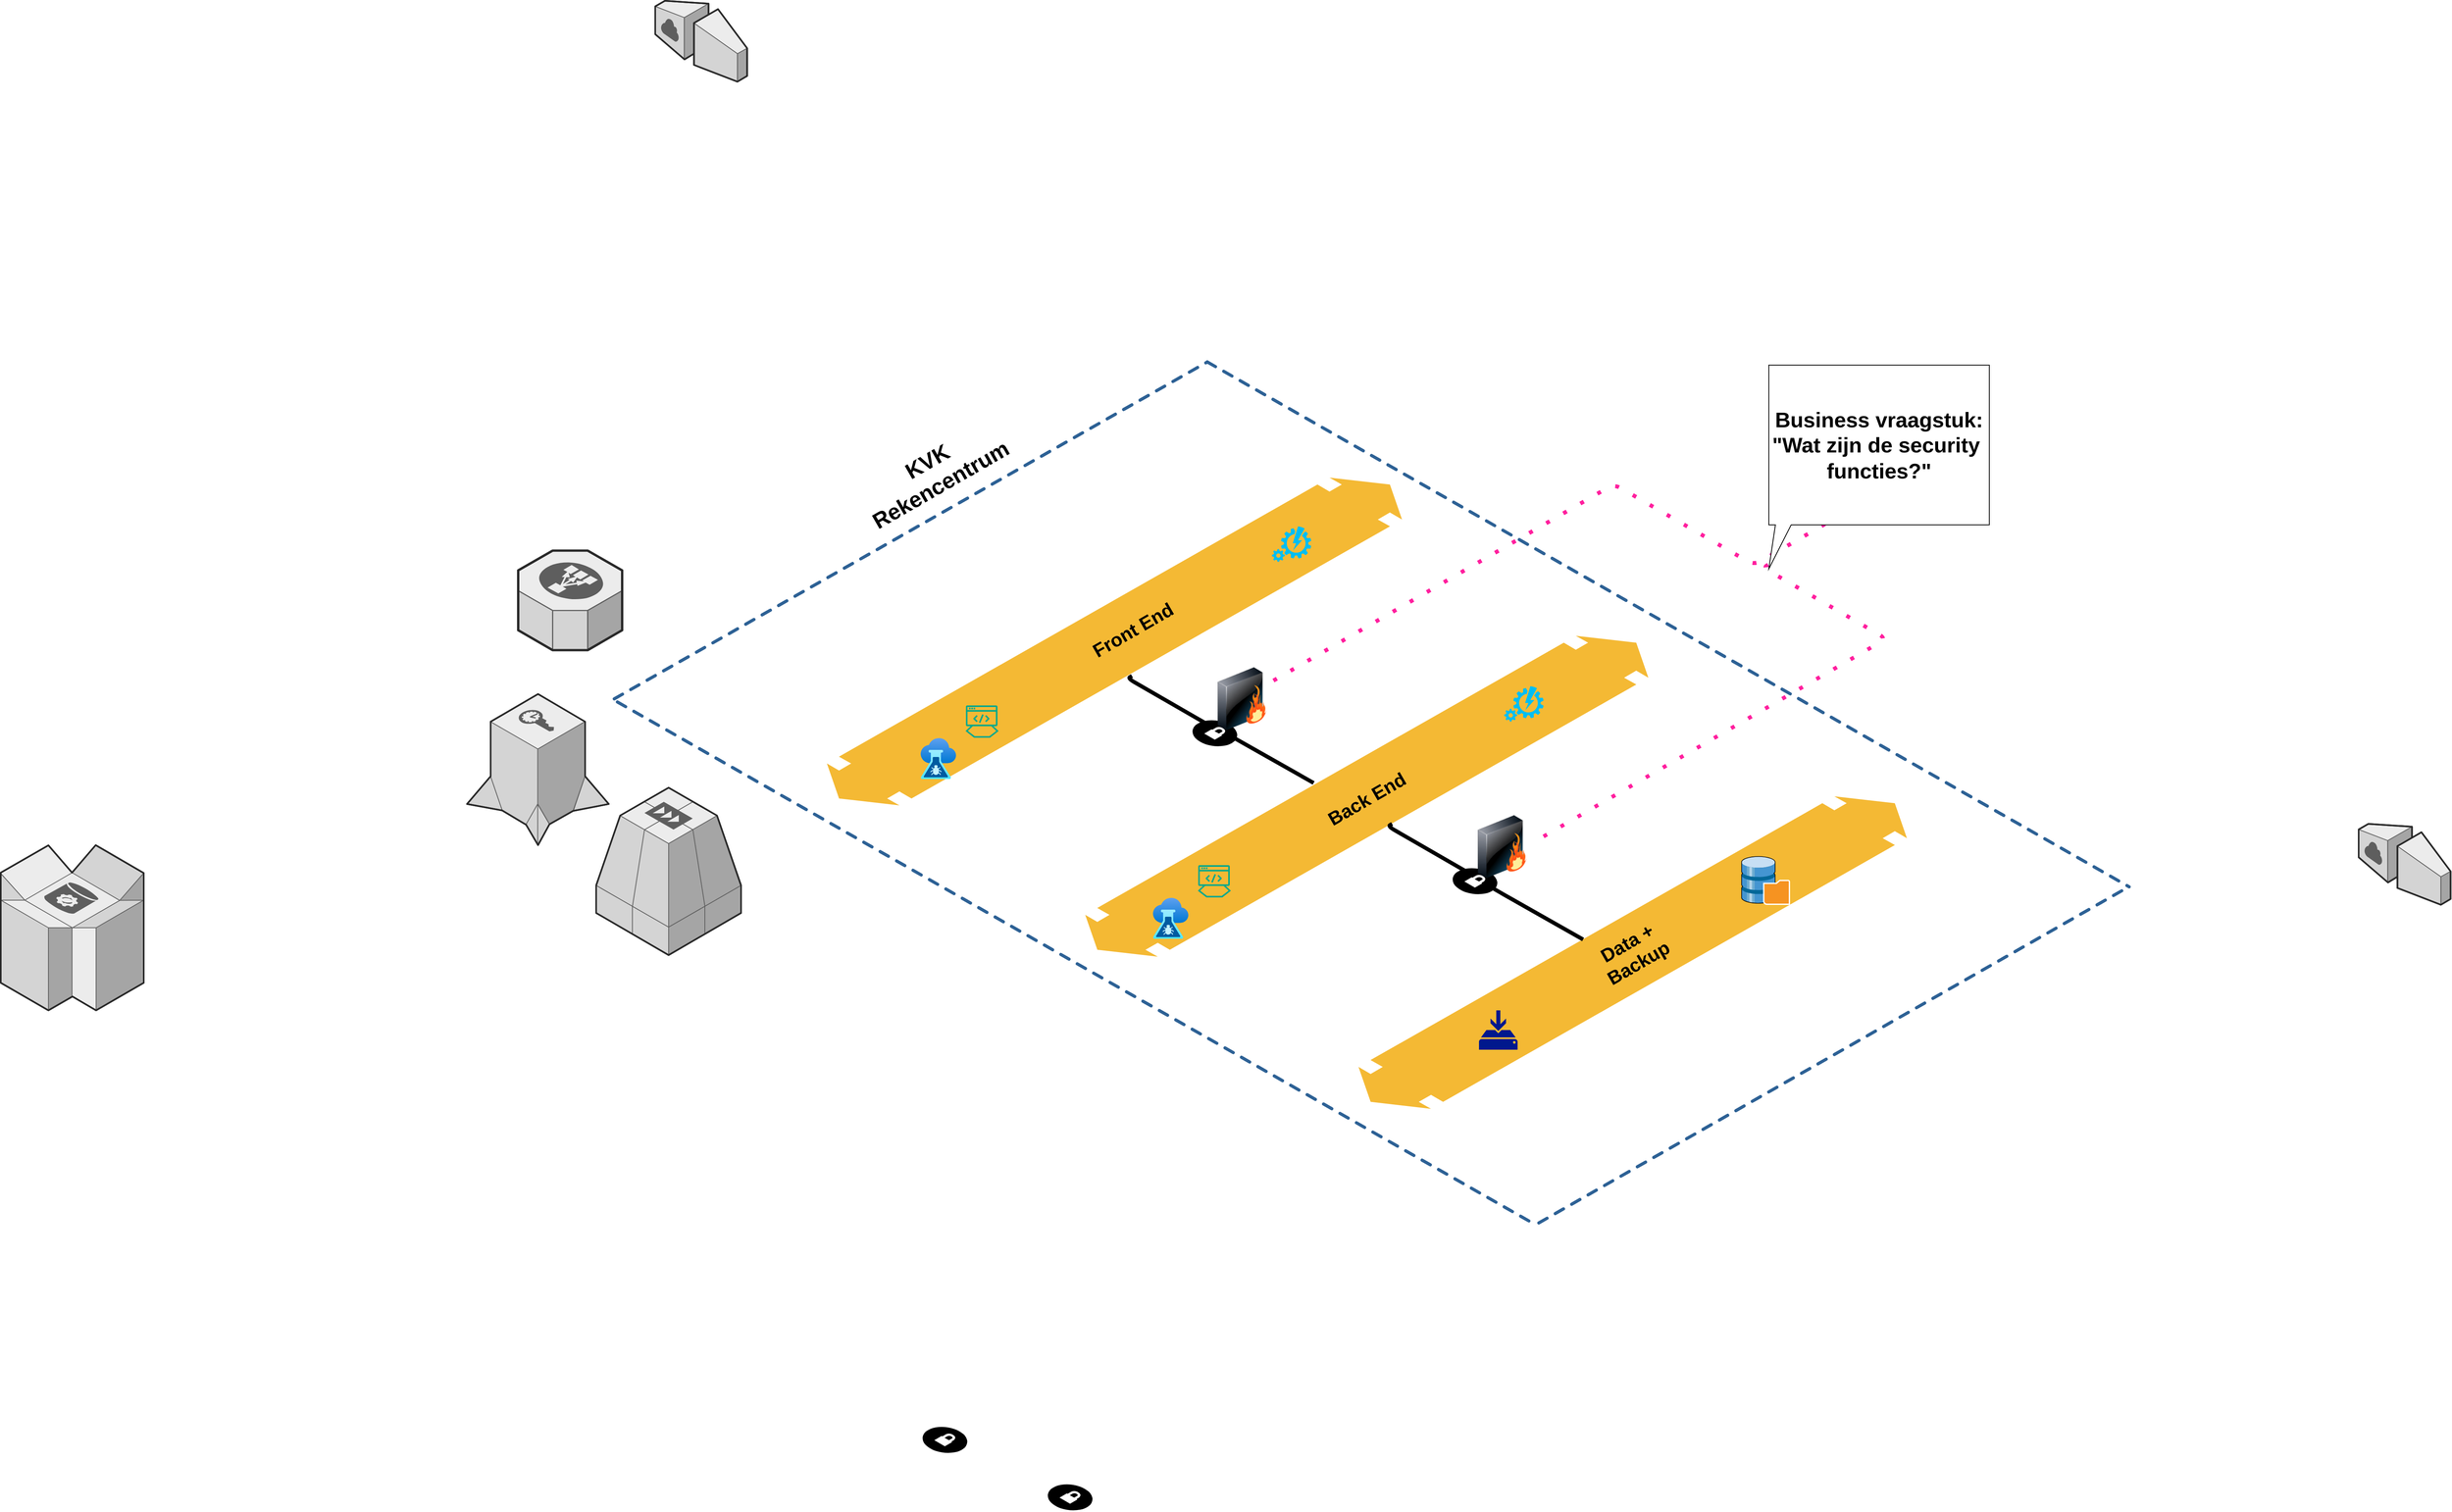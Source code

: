 <mxfile version="22.0.3" type="github">
  <diagram name="Page-1" id="aaaa8250-4180-3840-79b5-4cada1eebb92">
    <mxGraphModel dx="3880" dy="1687" grid="0" gridSize="10" guides="1" tooltips="1" connect="1" arrows="1" fold="1" page="0" pageScale="1" pageWidth="850" pageHeight="1100" background="none" math="0" shadow="0">
      <root>
        <mxCell id="0" />
        <mxCell id="1" parent="0" />
        <mxCell id="d5ac148becb70bc-7" value="" style="verticalLabelPosition=bottom;html=1;verticalAlign=top;strokeWidth=1;dashed=0;shape=mxgraph.aws3d.flatDoubleEdge;fillColor=#A62495;aspect=fixed;rounded=1;shadow=0;comic=0;fontFamily=Verdana;fontSize=12;flipV=1;strokeColor=#9673a6;" parent="1" vertex="1">
          <mxGeometry x="1032" y="1116" width="696.38" height="397.08" as="geometry" />
        </mxCell>
        <mxCell id="1a8abee3a6cfdf20-38" value="" style="verticalLabelPosition=bottom;html=1;verticalAlign=top;strokeWidth=1;dashed=0;shape=mxgraph.aws3d.flatDoubleEdge;fillColor=#d5e8d4;aspect=fixed;rounded=1;shadow=0;comic=0;fontFamily=Verdana;fontSize=12;flipV=1;strokeColor=#82b366;" parent="1" vertex="1">
          <mxGeometry x="685" y="912" width="715.06" height="407.79" as="geometry" />
        </mxCell>
        <mxCell id="1a8abee3a6cfdf20-28" value="" style="verticalLabelPosition=bottom;html=1;verticalAlign=top;strokeWidth=1;dashed=0;shape=mxgraph.aws3d.flatDoubleEdge;fillColor=#A62495;aspect=fixed;rounded=1;shadow=0;comic=0;fontFamily=Verdana;fontSize=12;flipV=1;" parent="1" vertex="1">
          <mxGeometry x="357" y="711" width="730.29" height="416.49" as="geometry" />
        </mxCell>
        <mxCell id="1a8abee3a6cfdf20-3" value="" style="edgeStyle=isometricEdgeStyle;endArrow=none;html=1;labelBackgroundColor=none;strokeWidth=5;fontFamily=Verdana;fontSize=12" parent="1" source="1a8abee3a6cfdf20-1" edge="1">
          <mxGeometry width="50" height="100" relative="1" as="geometry">
            <mxPoint x="975" y="1099" as="sourcePoint" />
            <mxPoint x="744.37" y="963" as="targetPoint" />
            <Array as="points" />
          </mxGeometry>
        </mxCell>
        <mxCell id="1a8abee3a6cfdf20-4" value="" style="verticalLabelPosition=bottom;html=1;verticalAlign=top;strokeWidth=1;dashed=0;shape=mxgraph.aws3d.dynamoDb;fillColor=#ECECEC;strokeColor=#5E5E5E;aspect=fixed;rounded=1;shadow=0;comic=0;fontSize=12" parent="1" vertex="1">
          <mxGeometry x="-692" y="1178" width="181.5" height="210" as="geometry" />
        </mxCell>
        <mxCell id="1a8abee3a6cfdf20-5" value="" style="edgeStyle=isometricEdgeStyle;endArrow=none;html=1;labelBackgroundColor=none;strokeColor=#FF1F9E;strokeWidth=5;fontFamily=Verdana;fontSize=12;dashed=1;dashPattern=1 4;entryX=0;entryY=0;entryDx=104.37;entryDy=183;entryPerimeter=0;" parent="1" source="I04fydQBAytHWi5Aiypt-9" target="I04fydQBAytHWi5Aiypt-27" edge="1">
          <mxGeometry width="50" height="100" relative="1" as="geometry">
            <mxPoint x="1383" y="703.06" as="sourcePoint" />
            <mxPoint x="1649" y="764" as="targetPoint" />
            <Array as="points">
              <mxPoint x="1420" y="756" />
            </Array>
          </mxGeometry>
        </mxCell>
        <mxCell id="1a8abee3a6cfdf20-9" value="" style="verticalLabelPosition=bottom;html=1;verticalAlign=top;strokeWidth=1;dashed=0;shape=mxgraph.aws3d.internetGateway;fillColor=#ECECEC;strokeColor=#5E5E5E;aspect=fixed;rounded=1;shadow=0;comic=0;fontSize=12;flipH=1;flipV=0;" parent="1" vertex="1">
          <mxGeometry x="139" y="105" width="116.7" height="102.8" as="geometry" />
        </mxCell>
        <mxCell id="1a8abee3a6cfdf20-11" value="" style="verticalLabelPosition=bottom;html=1;verticalAlign=top;strokeWidth=1;dashed=0;shape=mxgraph.aws3d.internetGateway;fillColor=#ECECEC;strokeColor=#5E5E5E;aspect=fixed;rounded=1;shadow=0;comic=0;fontSize=12;flipH=1;flipV=0;" parent="1" vertex="1">
          <mxGeometry x="2302" y="1151" width="116.7" height="102.8" as="geometry" />
        </mxCell>
        <mxCell id="d5ac148becb70bc-8" value="" style="verticalLabelPosition=bottom;html=1;verticalAlign=top;strokeWidth=1;dashed=0;shape=mxgraph.aws3d.dashedArrowlessEdge;aspect=fixed;rounded=1;shadow=0;comic=0;fontFamily=Verdana;fontSize=12" parent="1" vertex="1">
          <mxGeometry x="840" y="564" width="1170.52" height="667" as="geometry" />
        </mxCell>
        <mxCell id="d5ac148becb70bc-9" value="" style="verticalLabelPosition=bottom;html=1;verticalAlign=top;strokeWidth=1;dashed=0;shape=mxgraph.aws3d.dashedArrowlessEdge;aspect=fixed;rounded=1;shadow=0;comic=0;fontFamily=Verdana;fontSize=12" parent="1" vertex="1">
          <mxGeometry x="91" y="996.11" width="1163.31" height="662.89" as="geometry" />
        </mxCell>
        <mxCell id="d5ac148becb70bc-10" value="" style="verticalLabelPosition=bottom;html=1;verticalAlign=top;strokeWidth=1;dashed=0;shape=mxgraph.aws3d.dashedArrowlessEdge;fillColor=#000000;aspect=fixed;rounded=1;shadow=0;comic=0;fontFamily=Verdana;fontSize=12;fontColor=#000000;flipV=1;" parent="1" vertex="1">
          <mxGeometry x="87" y="564" width="753" height="428.12" as="geometry" />
        </mxCell>
        <mxCell id="d5ac148becb70bc-12" value="" style="verticalLabelPosition=bottom;html=1;verticalAlign=top;strokeWidth=1;dashed=0;shape=mxgraph.aws3d.dashedArrowlessEdge;aspect=fixed;rounded=1;shadow=0;comic=0;fontFamily=Verdana;fontSize=12;flipV=1;" parent="1" vertex="1">
          <mxGeometry x="1261" y="1232" width="747.23" height="426.13" as="geometry" />
        </mxCell>
        <mxCell id="1a8abee3a6cfdf20-2" value="" style="verticalLabelPosition=bottom;html=1;verticalAlign=top;strokeWidth=1;dashed=0;shape=mxgraph.aws3d.secureConnection;fillColor=#000000;strokeColor=#ffffff;aspect=fixed;rounded=1;shadow=0;comic=0;fontSize=12" parent="1" vertex="1">
          <mxGeometry x="478.24" y="1917" width="57.0" height="34" as="geometry" />
        </mxCell>
        <mxCell id="d5ac148becb70bc-14" value="" style="edgeStyle=isometricEdgeStyle;endArrow=none;html=1;labelBackgroundColor=none;strokeWidth=5;fontFamily=Verdana;fontSize=12;dashed=1;dashPattern=1 4;strokeColor=#FF1F9E;" parent="1" edge="1">
          <mxGeometry width="50" height="100" relative="1" as="geometry">
            <mxPoint x="1267" y="1167.02" as="sourcePoint" />
            <mxPoint x="1555" y="820" as="targetPoint" />
            <Array as="points">
              <mxPoint x="1644" y="882" />
            </Array>
          </mxGeometry>
        </mxCell>
        <mxCell id="d5ac148becb70bc-16" value="" style="verticalLabelPosition=bottom;html=1;verticalAlign=top;strokeWidth=1;dashed=0;shape=mxgraph.aws3d.secureConnection;fillColor=#000000;strokeColor=#ffffff;aspect=fixed;rounded=1;shadow=0;comic=0;fontSize=12" parent="1" vertex="1">
          <mxGeometry x="637.24" y="1990" width="57.0" height="34" as="geometry" />
        </mxCell>
        <mxCell id="I04fydQBAytHWi5Aiypt-1" value="&lt;b&gt;&lt;font style=&quot;font-size: 24px;&quot;&gt;Data + Backup&lt;/font&gt;&lt;/b&gt;" style="text;strokeColor=none;align=center;fillColor=none;html=1;verticalAlign=middle;whiteSpace=wrap;rounded=0;rotation=-30;" parent="1" vertex="1">
          <mxGeometry x="1298.19" y="1299.54" width="164" height="30" as="geometry" />
        </mxCell>
        <mxCell id="I04fydQBAytHWi5Aiypt-2" value="&lt;b&gt;&lt;font style=&quot;font-size: 28px;&quot;&gt;KVK Rekencentrum&lt;/font&gt;&lt;/b&gt;" style="text;strokeColor=none;align=center;fillColor=none;html=1;verticalAlign=middle;whiteSpace=wrap;rounded=0;rotation=-30;" parent="1" vertex="1">
          <mxGeometry x="411" y="690" width="164" height="30" as="geometry" />
        </mxCell>
        <mxCell id="I04fydQBAytHWi5Aiypt-3" value="&lt;b&gt;&lt;font style=&quot;font-size: 24px;&quot;&gt;Back End&lt;/font&gt;&lt;/b&gt;" style="text;strokeColor=none;align=center;fillColor=none;html=1;verticalAlign=middle;whiteSpace=wrap;rounded=0;rotation=-30;" parent="1" vertex="1">
          <mxGeometry x="960.53" y="1105" width="164" height="30" as="geometry" />
        </mxCell>
        <mxCell id="I04fydQBAytHWi5Aiypt-4" value="" style="verticalLabelPosition=bottom;html=1;verticalAlign=top;strokeWidth=1;align=center;outlineConnect=0;dashed=0;outlineConnect=0;shape=mxgraph.aws3d.securityTokenService;fillColor=#ECECEC;strokeColor=#5E5E5E;aspect=fixed;" parent="1" vertex="1">
          <mxGeometry x="-100" y="986" width="180" height="192" as="geometry" />
        </mxCell>
        <mxCell id="I04fydQBAytHWi5Aiypt-5" value="" style="verticalLabelPosition=bottom;html=1;verticalAlign=top;strokeWidth=1;align=center;outlineConnect=0;dashed=0;outlineConnect=0;shape=mxgraph.aws3d.elasticLoadBalancing;fillColor=#ECECEC;strokeColor=#5E5E5E;aspect=fixed;" parent="1" vertex="1">
          <mxGeometry x="-35" y="803.75" width="132" height="126.5" as="geometry" />
        </mxCell>
        <mxCell id="I04fydQBAytHWi5Aiypt-6" value="" style="edgeStyle=isometricEdgeStyle;endArrow=none;html=1;labelBackgroundColor=none;strokeWidth=5;fontFamily=Verdana;fontSize=12" parent="1" target="1a8abee3a6cfdf20-1" edge="1">
          <mxGeometry width="50" height="100" relative="1" as="geometry">
            <mxPoint x="975" y="1099" as="sourcePoint" />
            <mxPoint x="744.37" y="963" as="targetPoint" />
            <Array as="points">
              <mxPoint x="876.19" y="1043" />
            </Array>
          </mxGeometry>
        </mxCell>
        <mxCell id="1a8abee3a6cfdf20-1" value="" style="verticalLabelPosition=bottom;html=1;verticalAlign=top;strokeWidth=1;dashed=0;shape=mxgraph.aws3d.secureConnection;fillColor=#000000;strokeColor=#ffffff;aspect=fixed;rounded=1;shadow=0;comic=0;fontSize=12" parent="1" vertex="1">
          <mxGeometry x="821" y="1019" width="57.0" height="34" as="geometry" />
        </mxCell>
        <mxCell id="I04fydQBAytHWi5Aiypt-9" value="" style="image;html=1;image=img/lib/clip_art/networking/Firewall_128x128.png;rotation=0;" parent="1" vertex="1">
          <mxGeometry x="844" y="952" width="80" height="80" as="geometry" />
        </mxCell>
        <mxCell id="I04fydQBAytHWi5Aiypt-10" value="" style="edgeStyle=isometricEdgeStyle;endArrow=none;html=1;labelBackgroundColor=none;strokeWidth=5;fontFamily=Verdana;fontSize=12" parent="1" source="I04fydQBAytHWi5Aiypt-11" edge="1">
          <mxGeometry width="50" height="100" relative="1" as="geometry">
            <mxPoint x="1305.31" y="1287" as="sourcePoint" />
            <mxPoint x="1074.68" y="1151" as="targetPoint" />
            <Array as="points" />
          </mxGeometry>
        </mxCell>
        <mxCell id="I04fydQBAytHWi5Aiypt-11" value="" style="verticalLabelPosition=bottom;html=1;verticalAlign=top;strokeWidth=1;dashed=0;shape=mxgraph.aws3d.secureConnection;fillColor=#000000;strokeColor=#ffffff;aspect=fixed;rounded=1;shadow=0;comic=0;fontSize=12" parent="1" vertex="1">
          <mxGeometry x="1151.31" y="1207" width="57.0" height="34" as="geometry" />
        </mxCell>
        <mxCell id="I04fydQBAytHWi5Aiypt-12" value="" style="image;html=1;image=img/lib/clip_art/networking/Firewall_128x128.png;rotation=0;" parent="1" vertex="1">
          <mxGeometry x="1174.31" y="1140" width="80" height="80" as="geometry" />
        </mxCell>
        <mxCell id="I04fydQBAytHWi5Aiypt-13" value="" style="edgeStyle=isometricEdgeStyle;endArrow=none;html=1;labelBackgroundColor=none;strokeWidth=5;fontFamily=Verdana;fontSize=12" parent="1" edge="1">
          <mxGeometry width="50" height="100" relative="1" as="geometry">
            <mxPoint x="1317.19" y="1297.89" as="sourcePoint" />
            <mxPoint x="1206" y="1227" as="targetPoint" />
            <Array as="points">
              <mxPoint x="1218.38" y="1241.89" />
            </Array>
          </mxGeometry>
        </mxCell>
        <mxCell id="I04fydQBAytHWi5Aiypt-14" value="" style="shape=image;html=1;verticalAlign=top;verticalLabelPosition=bottom;labelBackgroundColor=#ffffff;imageAspect=0;aspect=fixed;image=https://cdn1.iconfinder.com/data/icons/unicons-line-vol-3/24/file-question-128.png" parent="1" vertex="1">
          <mxGeometry x="105" y="737" width="128" height="128" as="geometry" />
        </mxCell>
        <mxCell id="I04fydQBAytHWi5Aiypt-15" value="" style="image;aspect=fixed;html=1;points=[];align=center;fontSize=12;image=img/lib/azure2/devops/CloudTest.svg;" parent="1" vertex="1">
          <mxGeometry x="476" y="1042" width="44.96" height="52" as="geometry" />
        </mxCell>
        <mxCell id="I04fydQBAytHWi5Aiypt-16" value="" style="verticalLabelPosition=bottom;html=1;verticalAlign=top;align=center;strokeColor=none;fillColor=#00BEF2;shape=mxgraph.azure.automation;pointerEvents=1;" parent="1" vertex="1">
          <mxGeometry x="922" y="773" width="50" height="45" as="geometry" />
        </mxCell>
        <mxCell id="I04fydQBAytHWi5Aiypt-17" value="" style="shape=image;html=1;verticalAlign=top;verticalLabelPosition=bottom;labelBackgroundColor=#ffffff;imageAspect=0;aspect=fixed;image=https://cdn4.iconfinder.com/data/icons/essentials-74/24/040_-_Tick-128.png" parent="1" vertex="1">
          <mxGeometry x="587" y="971.55" width="40.89" height="40.89" as="geometry" />
        </mxCell>
        <mxCell id="I04fydQBAytHWi5Aiypt-18" value="" style="sketch=0;outlineConnect=0;fontColor=#232F3E;gradientColor=none;fillColor=#01A88D;strokeColor=none;dashed=0;verticalLabelPosition=bottom;verticalAlign=top;align=center;html=1;fontSize=12;fontStyle=0;aspect=fixed;shape=mxgraph.aws4.mainframe_modernization_developer;" parent="1" vertex="1">
          <mxGeometry x="533" y="1000" width="42" height="42" as="geometry" />
        </mxCell>
        <mxCell id="I04fydQBAytHWi5Aiypt-19" value="" style="sketch=0;aspect=fixed;pointerEvents=1;shadow=0;dashed=0;html=1;strokeColor=none;labelPosition=center;verticalLabelPosition=bottom;verticalAlign=top;align=center;fillColor=#00188D;shape=mxgraph.mscae.enterprise.backup_local" parent="1" vertex="1">
          <mxGeometry x="1185" y="1388" width="49" height="50" as="geometry" />
        </mxCell>
        <mxCell id="I04fydQBAytHWi5Aiypt-20" value="" style="shadow=0;dashed=0;html=1;labelPosition=center;verticalLabelPosition=bottom;verticalAlign=top;align=center;outlineConnect=0;shape=mxgraph.veeam.3d.backup_repository;" parent="1" vertex="1">
          <mxGeometry x="1518" y="1192" width="62" height="62" as="geometry" />
        </mxCell>
        <mxCell id="I04fydQBAytHWi5Aiypt-21" value="" style="image;aspect=fixed;html=1;points=[];align=center;fontSize=12;image=img/lib/azure2/devops/CloudTest.svg;" parent="1" vertex="1">
          <mxGeometry x="771" y="1245" width="44.96" height="52" as="geometry" />
        </mxCell>
        <mxCell id="I04fydQBAytHWi5Aiypt-22" value="" style="sketch=0;outlineConnect=0;fontColor=#232F3E;gradientColor=none;fillColor=#01A88D;strokeColor=none;dashed=0;verticalLabelPosition=bottom;verticalAlign=top;align=center;html=1;fontSize=12;fontStyle=0;aspect=fixed;shape=mxgraph.aws4.mainframe_modernization_developer;" parent="1" vertex="1">
          <mxGeometry x="828" y="1203" width="42" height="42" as="geometry" />
        </mxCell>
        <mxCell id="I04fydQBAytHWi5Aiypt-23" value="" style="shape=image;html=1;verticalAlign=top;verticalLabelPosition=bottom;labelBackgroundColor=#ffffff;imageAspect=0;aspect=fixed;image=https://cdn4.iconfinder.com/data/icons/essentials-74/24/040_-_Tick-128.png" parent="1" vertex="1">
          <mxGeometry x="882" y="1174.55" width="40.89" height="40.89" as="geometry" />
        </mxCell>
        <mxCell id="I04fydQBAytHWi5Aiypt-24" value="" style="verticalLabelPosition=bottom;html=1;verticalAlign=top;align=center;strokeColor=none;fillColor=#00BEF2;shape=mxgraph.azure.automation;pointerEvents=1;" parent="1" vertex="1">
          <mxGeometry x="1217" y="976" width="50" height="45" as="geometry" />
        </mxCell>
        <mxCell id="I04fydQBAytHWi5Aiypt-25" value="&lt;b&gt;&lt;font style=&quot;font-size: 24px;&quot;&gt;Front End&lt;/font&gt;&lt;/b&gt;" style="text;strokeColor=none;align=center;fillColor=none;html=1;verticalAlign=middle;whiteSpace=wrap;rounded=0;rotation=-30;" parent="1" vertex="1">
          <mxGeometry x="664" y="890" width="164" height="30" as="geometry" />
        </mxCell>
        <mxCell id="I04fydQBAytHWi5Aiypt-26" value="" style="verticalLabelPosition=bottom;html=1;verticalAlign=top;strokeWidth=1;align=center;outlineConnect=0;dashed=0;outlineConnect=0;shape=mxgraph.aws3d.sqs;fillColor=#ECECEC;strokeColor=#5E5E5E;aspect=fixed;" parent="1" vertex="1">
          <mxGeometry x="64" y="1105" width="184" height="212.75" as="geometry" />
        </mxCell>
        <mxCell id="I04fydQBAytHWi5Aiypt-27" value="&lt;font style=&quot;font-size: 27px;&quot;&gt;&lt;b style=&quot;font-size: 27px;&quot;&gt;Business vraagstuk:&lt;br style=&quot;font-size: 27px;&quot;&gt;&quot;Wat zijn de security&amp;nbsp; functies?&quot;&lt;/b&gt;&lt;br style=&quot;font-size: 27px;&quot;&gt;&lt;/font&gt;" style="shape=callout;whiteSpace=wrap;html=1;perimeter=calloutPerimeter;position2=0;fontSize=27;size=56;position=0.03;" parent="1" vertex="1">
          <mxGeometry x="1553" y="568" width="280" height="259" as="geometry" />
        </mxCell>
      </root>
    </mxGraphModel>
  </diagram>
</mxfile>
